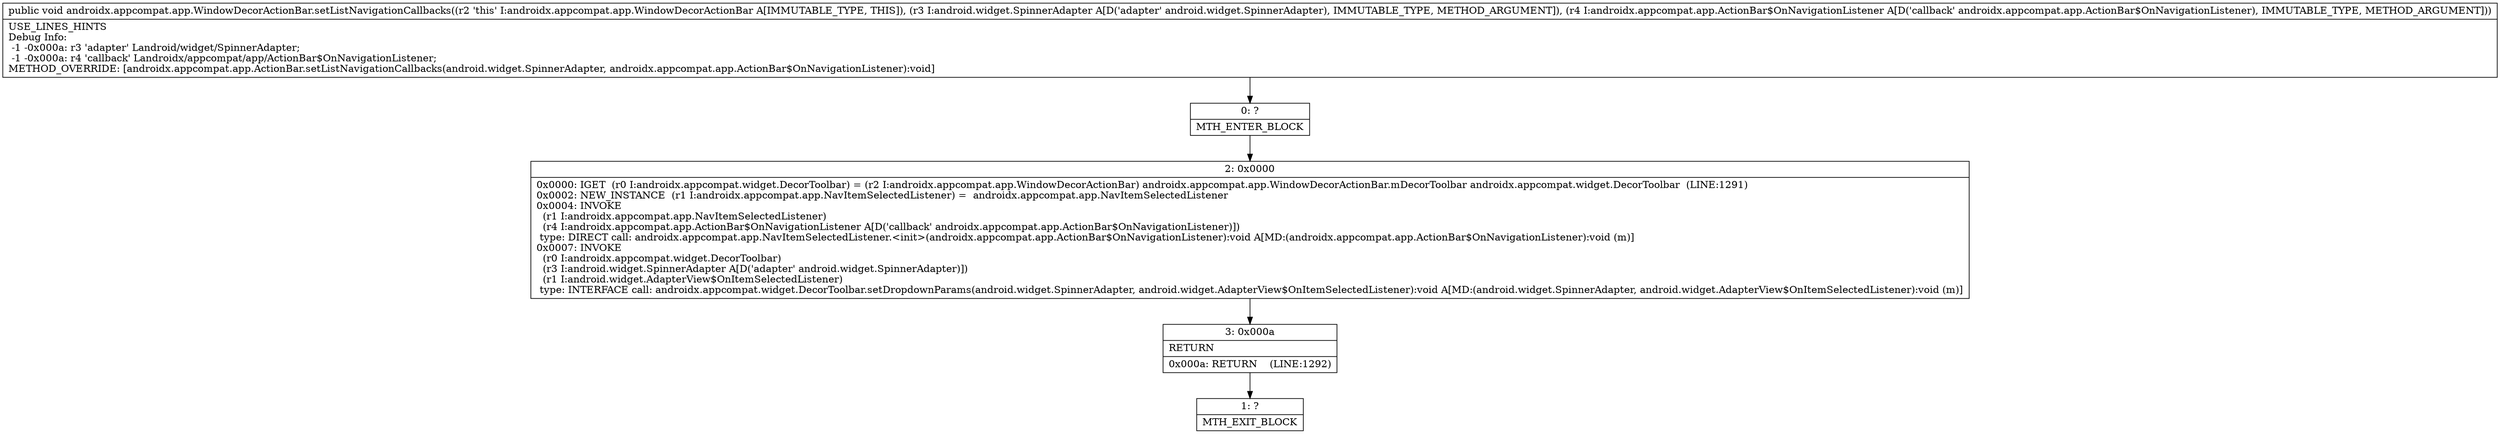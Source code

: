 digraph "CFG forandroidx.appcompat.app.WindowDecorActionBar.setListNavigationCallbacks(Landroid\/widget\/SpinnerAdapter;Landroidx\/appcompat\/app\/ActionBar$OnNavigationListener;)V" {
Node_0 [shape=record,label="{0\:\ ?|MTH_ENTER_BLOCK\l}"];
Node_2 [shape=record,label="{2\:\ 0x0000|0x0000: IGET  (r0 I:androidx.appcompat.widget.DecorToolbar) = (r2 I:androidx.appcompat.app.WindowDecorActionBar) androidx.appcompat.app.WindowDecorActionBar.mDecorToolbar androidx.appcompat.widget.DecorToolbar  (LINE:1291)\l0x0002: NEW_INSTANCE  (r1 I:androidx.appcompat.app.NavItemSelectedListener) =  androidx.appcompat.app.NavItemSelectedListener \l0x0004: INVOKE  \l  (r1 I:androidx.appcompat.app.NavItemSelectedListener)\l  (r4 I:androidx.appcompat.app.ActionBar$OnNavigationListener A[D('callback' androidx.appcompat.app.ActionBar$OnNavigationListener)])\l type: DIRECT call: androidx.appcompat.app.NavItemSelectedListener.\<init\>(androidx.appcompat.app.ActionBar$OnNavigationListener):void A[MD:(androidx.appcompat.app.ActionBar$OnNavigationListener):void (m)]\l0x0007: INVOKE  \l  (r0 I:androidx.appcompat.widget.DecorToolbar)\l  (r3 I:android.widget.SpinnerAdapter A[D('adapter' android.widget.SpinnerAdapter)])\l  (r1 I:android.widget.AdapterView$OnItemSelectedListener)\l type: INTERFACE call: androidx.appcompat.widget.DecorToolbar.setDropdownParams(android.widget.SpinnerAdapter, android.widget.AdapterView$OnItemSelectedListener):void A[MD:(android.widget.SpinnerAdapter, android.widget.AdapterView$OnItemSelectedListener):void (m)]\l}"];
Node_3 [shape=record,label="{3\:\ 0x000a|RETURN\l|0x000a: RETURN    (LINE:1292)\l}"];
Node_1 [shape=record,label="{1\:\ ?|MTH_EXIT_BLOCK\l}"];
MethodNode[shape=record,label="{public void androidx.appcompat.app.WindowDecorActionBar.setListNavigationCallbacks((r2 'this' I:androidx.appcompat.app.WindowDecorActionBar A[IMMUTABLE_TYPE, THIS]), (r3 I:android.widget.SpinnerAdapter A[D('adapter' android.widget.SpinnerAdapter), IMMUTABLE_TYPE, METHOD_ARGUMENT]), (r4 I:androidx.appcompat.app.ActionBar$OnNavigationListener A[D('callback' androidx.appcompat.app.ActionBar$OnNavigationListener), IMMUTABLE_TYPE, METHOD_ARGUMENT]))  | USE_LINES_HINTS\lDebug Info:\l  \-1 \-0x000a: r3 'adapter' Landroid\/widget\/SpinnerAdapter;\l  \-1 \-0x000a: r4 'callback' Landroidx\/appcompat\/app\/ActionBar$OnNavigationListener;\lMETHOD_OVERRIDE: [androidx.appcompat.app.ActionBar.setListNavigationCallbacks(android.widget.SpinnerAdapter, androidx.appcompat.app.ActionBar$OnNavigationListener):void]\l}"];
MethodNode -> Node_0;Node_0 -> Node_2;
Node_2 -> Node_3;
Node_3 -> Node_1;
}

